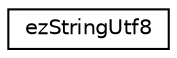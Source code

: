 digraph "Graphical Class Hierarchy"
{
 // LATEX_PDF_SIZE
  edge [fontname="Helvetica",fontsize="10",labelfontname="Helvetica",labelfontsize="10"];
  node [fontname="Helvetica",fontsize="10",shape=record];
  rankdir="LR";
  Node0 [label="ezStringUtf8",height=0.2,width=0.4,color="black", fillcolor="white", style="filled",URL="$d9/d95/classez_string_utf8.htm",tooltip="A small string class that converts any other encoding to Utf8."];
}
